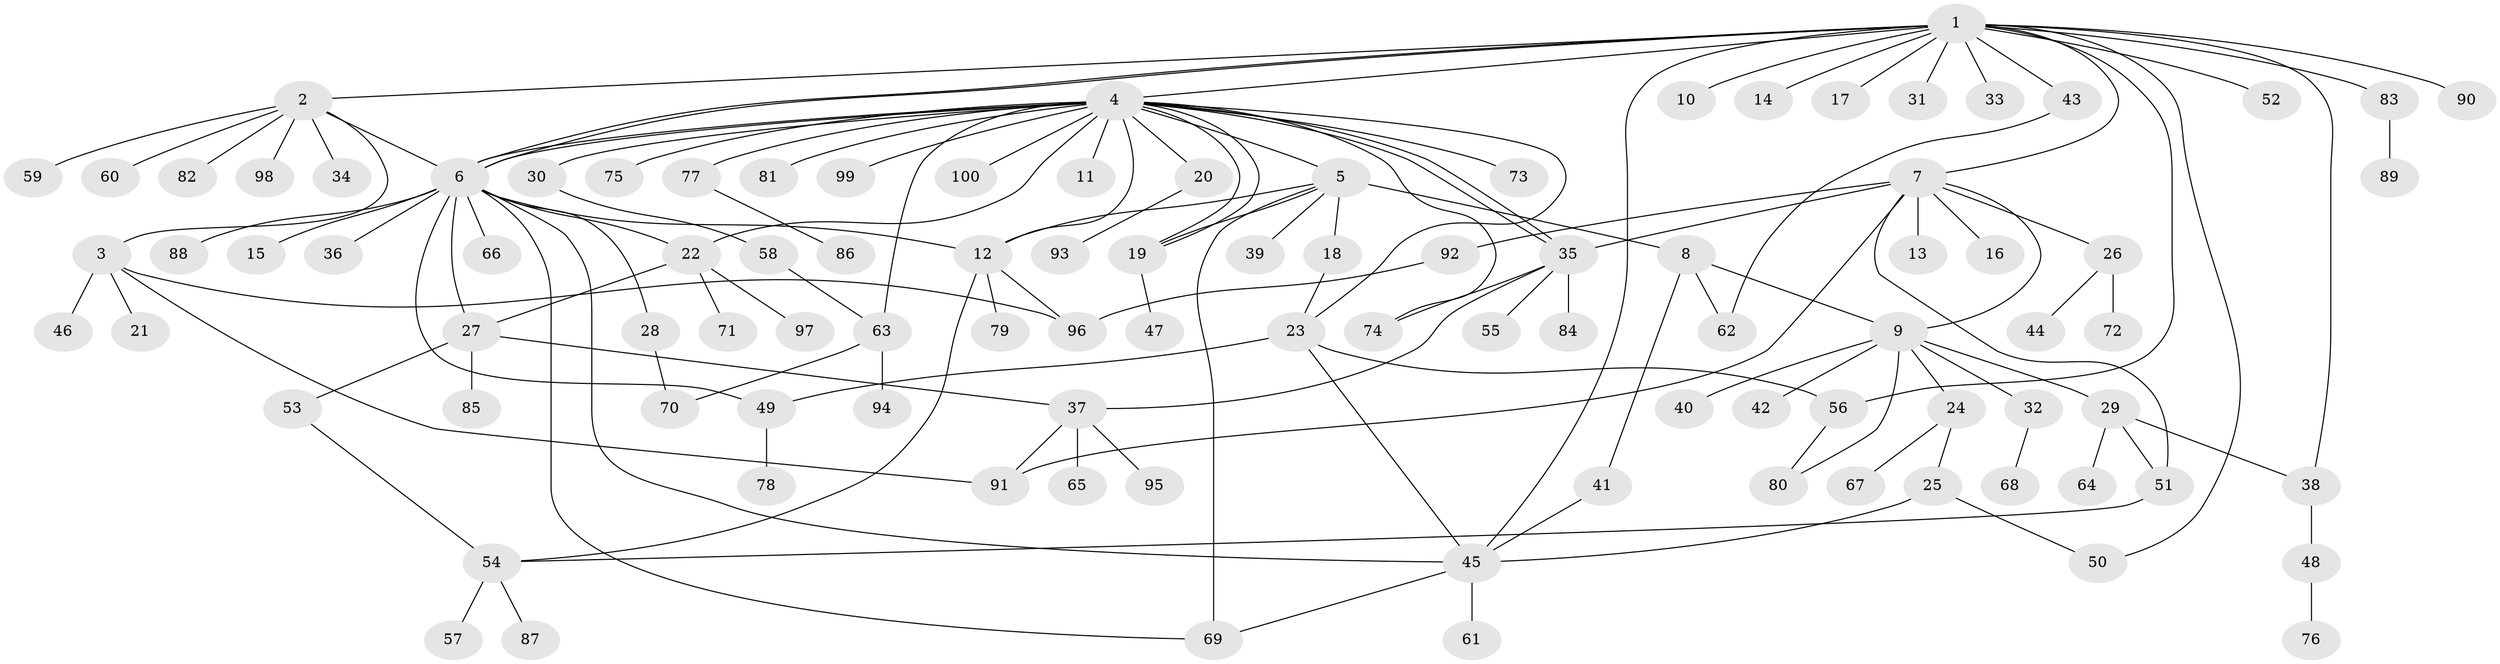 // Generated by graph-tools (version 1.1) at 2025/38/02/21/25 10:38:54]
// undirected, 100 vertices, 136 edges
graph export_dot {
graph [start="1"]
  node [color=gray90,style=filled];
  1;
  2;
  3;
  4;
  5;
  6;
  7;
  8;
  9;
  10;
  11;
  12;
  13;
  14;
  15;
  16;
  17;
  18;
  19;
  20;
  21;
  22;
  23;
  24;
  25;
  26;
  27;
  28;
  29;
  30;
  31;
  32;
  33;
  34;
  35;
  36;
  37;
  38;
  39;
  40;
  41;
  42;
  43;
  44;
  45;
  46;
  47;
  48;
  49;
  50;
  51;
  52;
  53;
  54;
  55;
  56;
  57;
  58;
  59;
  60;
  61;
  62;
  63;
  64;
  65;
  66;
  67;
  68;
  69;
  70;
  71;
  72;
  73;
  74;
  75;
  76;
  77;
  78;
  79;
  80;
  81;
  82;
  83;
  84;
  85;
  86;
  87;
  88;
  89;
  90;
  91;
  92;
  93;
  94;
  95;
  96;
  97;
  98;
  99;
  100;
  1 -- 2;
  1 -- 4;
  1 -- 6;
  1 -- 6;
  1 -- 7;
  1 -- 10;
  1 -- 14;
  1 -- 17;
  1 -- 31;
  1 -- 33;
  1 -- 38;
  1 -- 43;
  1 -- 45;
  1 -- 50;
  1 -- 52;
  1 -- 56;
  1 -- 83;
  1 -- 90;
  2 -- 3;
  2 -- 6;
  2 -- 34;
  2 -- 59;
  2 -- 60;
  2 -- 82;
  2 -- 98;
  3 -- 21;
  3 -- 46;
  3 -- 91;
  3 -- 96;
  4 -- 5;
  4 -- 6;
  4 -- 6;
  4 -- 11;
  4 -- 12;
  4 -- 19;
  4 -- 19;
  4 -- 20;
  4 -- 22;
  4 -- 23;
  4 -- 30;
  4 -- 35;
  4 -- 35;
  4 -- 63;
  4 -- 73;
  4 -- 74;
  4 -- 75;
  4 -- 77;
  4 -- 81;
  4 -- 99;
  4 -- 100;
  5 -- 8;
  5 -- 12;
  5 -- 18;
  5 -- 19;
  5 -- 39;
  5 -- 69;
  6 -- 12;
  6 -- 15;
  6 -- 22;
  6 -- 27;
  6 -- 28;
  6 -- 36;
  6 -- 45;
  6 -- 49;
  6 -- 66;
  6 -- 69;
  6 -- 88;
  7 -- 9;
  7 -- 13;
  7 -- 16;
  7 -- 26;
  7 -- 35;
  7 -- 51;
  7 -- 91;
  7 -- 92;
  8 -- 9;
  8 -- 41;
  8 -- 62;
  9 -- 24;
  9 -- 29;
  9 -- 32;
  9 -- 40;
  9 -- 42;
  9 -- 80;
  12 -- 54;
  12 -- 79;
  12 -- 96;
  18 -- 23;
  19 -- 47;
  20 -- 93;
  22 -- 27;
  22 -- 71;
  22 -- 97;
  23 -- 45;
  23 -- 49;
  23 -- 56;
  24 -- 25;
  24 -- 67;
  25 -- 45;
  25 -- 50;
  26 -- 44;
  26 -- 72;
  27 -- 37;
  27 -- 53;
  27 -- 85;
  28 -- 70;
  29 -- 38;
  29 -- 51;
  29 -- 64;
  30 -- 58;
  32 -- 68;
  35 -- 37;
  35 -- 55;
  35 -- 74;
  35 -- 84;
  37 -- 65;
  37 -- 91;
  37 -- 95;
  38 -- 48;
  41 -- 45;
  43 -- 62;
  45 -- 61;
  45 -- 69;
  48 -- 76;
  49 -- 78;
  51 -- 54;
  53 -- 54;
  54 -- 57;
  54 -- 87;
  56 -- 80;
  58 -- 63;
  63 -- 70;
  63 -- 94;
  77 -- 86;
  83 -- 89;
  92 -- 96;
}
